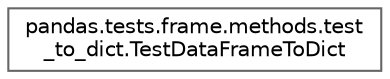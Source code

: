 digraph "Graphical Class Hierarchy"
{
 // LATEX_PDF_SIZE
  bgcolor="transparent";
  edge [fontname=Helvetica,fontsize=10,labelfontname=Helvetica,labelfontsize=10];
  node [fontname=Helvetica,fontsize=10,shape=box,height=0.2,width=0.4];
  rankdir="LR";
  Node0 [id="Node000000",label="pandas.tests.frame.methods.test\l_to_dict.TestDataFrameToDict",height=0.2,width=0.4,color="grey40", fillcolor="white", style="filled",URL="$df/da7/classpandas_1_1tests_1_1frame_1_1methods_1_1test__to__dict_1_1TestDataFrameToDict.html",tooltip=" "];
}
